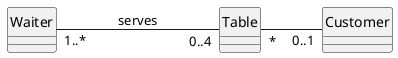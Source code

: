 @startuml

hide circle
skinparam classAttributeIconSize 0

class Waiter {

}
left to right direction
Waiter "1..*" --- "0..4" Table : serves

Table "*" -- "0..1" Customer



@enduml